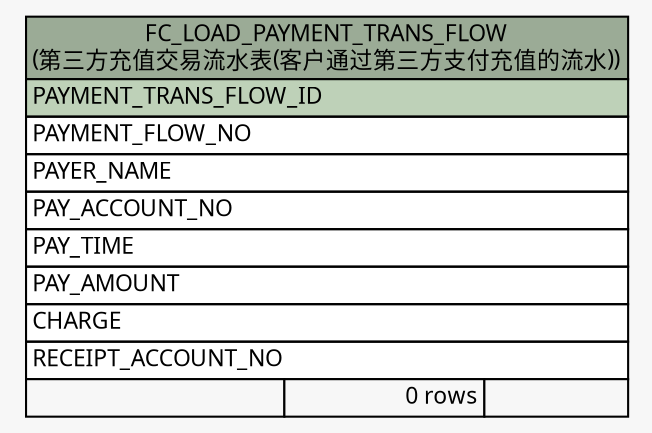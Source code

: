 // dot 2.26.0 on Linux 2.6.32-504.8.1.el6.x86_64
// SchemaSpy rev Unknown
digraph "FC_LOAD_PAYMENT_TRANS_FLOW" {
  graph [
    rankdir="RL"
    bgcolor="#f7f7f7"
    nodesep="0.18"
    ranksep="0.46"
    fontname="Microsoft YaHei"
    fontsize="11"
  ];
  node [
    fontname="Microsoft YaHei"
    fontsize="11"
    shape="plaintext"
  ];
  edge [
    arrowsize="0.8"
  ];
  "FC_LOAD_PAYMENT_TRANS_FLOW" [
    label=<
    <TABLE BORDER="0" CELLBORDER="1" CELLSPACING="0" BGCOLOR="#ffffff">
      <TR><TD COLSPAN="3" BGCOLOR="#9bab96" ALIGN="CENTER">FC_LOAD_PAYMENT_TRANS_FLOW<br/>(第三方充值交易流水表(客户通过第三方支付充值的流水))</TD></TR>
      <TR><TD PORT="PAYMENT_TRANS_FLOW_ID" COLSPAN="3" BGCOLOR="#bed1b8" ALIGN="LEFT">PAYMENT_TRANS_FLOW_ID</TD></TR>
      <TR><TD PORT="PAYMENT_FLOW_NO" COLSPAN="3" ALIGN="LEFT">PAYMENT_FLOW_NO</TD></TR>
      <TR><TD PORT="PAYER_NAME" COLSPAN="3" ALIGN="LEFT">PAYER_NAME</TD></TR>
      <TR><TD PORT="PAY_ACCOUNT_NO" COLSPAN="3" ALIGN="LEFT">PAY_ACCOUNT_NO</TD></TR>
      <TR><TD PORT="PAY_TIME" COLSPAN="3" ALIGN="LEFT">PAY_TIME</TD></TR>
      <TR><TD PORT="PAY_AMOUNT" COLSPAN="3" ALIGN="LEFT">PAY_AMOUNT</TD></TR>
      <TR><TD PORT="CHARGE" COLSPAN="3" ALIGN="LEFT">CHARGE</TD></TR>
      <TR><TD PORT="RECEIPT_ACCOUNT_NO" COLSPAN="3" ALIGN="LEFT">RECEIPT_ACCOUNT_NO</TD></TR>
      <TR><TD ALIGN="LEFT" BGCOLOR="#f7f7f7">  </TD><TD ALIGN="RIGHT" BGCOLOR="#f7f7f7">0 rows</TD><TD ALIGN="RIGHT" BGCOLOR="#f7f7f7">  </TD></TR>
    </TABLE>>
    URL="tables/FC_LOAD_PAYMENT_TRANS_FLOW.html"
    tooltip="FC_LOAD_PAYMENT_TRANS_FLOW"
  ];
}
